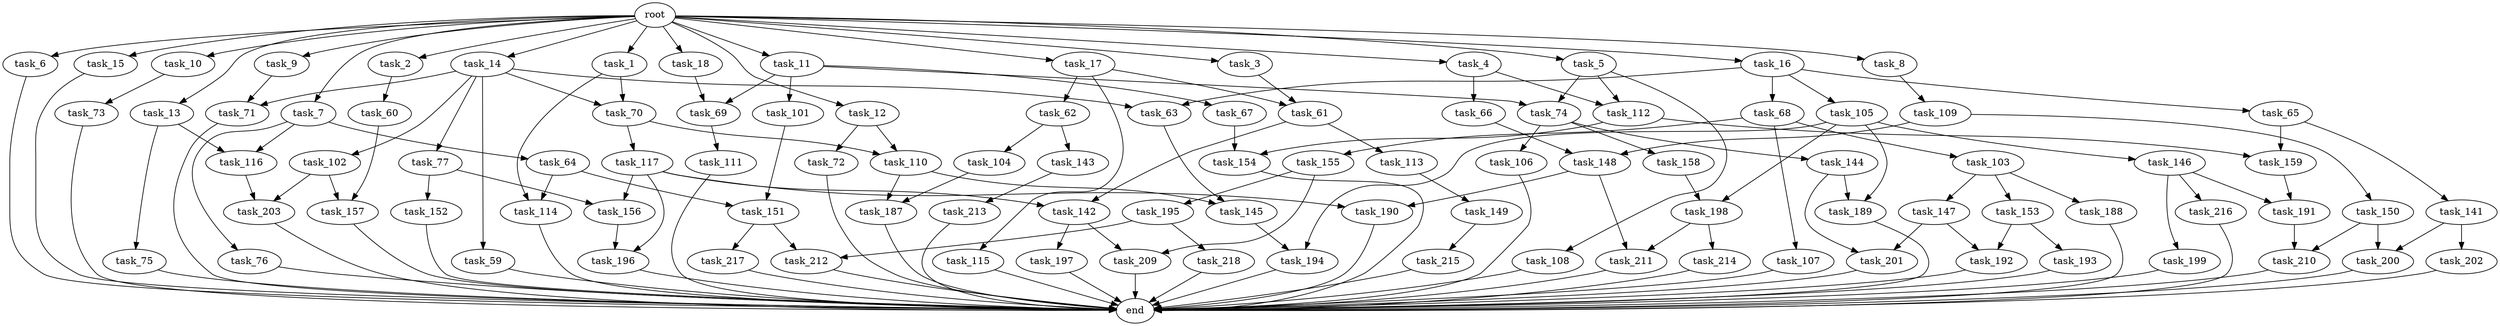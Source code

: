digraph G {
  root [size="0.000000"];
  task_1 [size="2.048000"];
  task_2 [size="2.048000"];
  task_3 [size="2.048000"];
  task_4 [size="2.048000"];
  task_5 [size="2.048000"];
  task_6 [size="2.048000"];
  task_7 [size="2.048000"];
  task_8 [size="2.048000"];
  task_9 [size="2.048000"];
  task_10 [size="2.048000"];
  task_11 [size="2.048000"];
  task_12 [size="2.048000"];
  task_13 [size="2.048000"];
  task_14 [size="2.048000"];
  task_15 [size="2.048000"];
  task_16 [size="2.048000"];
  task_17 [size="2.048000"];
  task_18 [size="2.048000"];
  task_59 [size="429496729.600000"];
  task_60 [size="841813590.016000"];
  task_61 [size="1546188226.560000"];
  task_62 [size="154618822.656000"];
  task_63 [size="1271310319.616000"];
  task_64 [size="274877906.944000"];
  task_65 [size="841813590.016000"];
  task_66 [size="274877906.944000"];
  task_67 [size="1391569403.904000"];
  task_68 [size="841813590.016000"];
  task_69 [size="1666447310.848000"];
  task_70 [size="498216206.336000"];
  task_71 [size="2147483648.000000"];
  task_72 [size="68719476.736000"];
  task_73 [size="429496729.600000"];
  task_74 [size="2010044694.528000"];
  task_75 [size="68719476.736000"];
  task_76 [size="274877906.944000"];
  task_77 [size="429496729.600000"];
  task_101 [size="1391569403.904000"];
  task_102 [size="429496729.600000"];
  task_103 [size="1391569403.904000"];
  task_104 [size="618475290.624000"];
  task_105 [size="841813590.016000"];
  task_106 [size="1099511627.776000"];
  task_107 [size="1391569403.904000"];
  task_108 [size="618475290.624000"];
  task_109 [size="1099511627.776000"];
  task_110 [size="1786706395.136000"];
  task_111 [size="154618822.656000"];
  task_112 [size="893353197.568000"];
  task_113 [size="429496729.600000"];
  task_114 [size="137438953.472000"];
  task_115 [size="154618822.656000"];
  task_116 [size="343597383.680000"];
  task_117 [size="1717986918.400000"];
  task_141 [size="154618822.656000"];
  task_142 [size="2147483648.000000"];
  task_143 [size="618475290.624000"];
  task_144 [size="1099511627.776000"];
  task_145 [size="1460288880.640000"];
  task_146 [size="1099511627.776000"];
  task_147 [size="429496729.600000"];
  task_148 [size="1992864825.344000"];
  task_149 [size="1717986918.400000"];
  task_150 [size="274877906.944000"];
  task_151 [size="223338299.392000"];
  task_152 [size="429496729.600000"];
  task_153 [size="429496729.600000"];
  task_154 [size="1992864825.344000"];
  task_155 [size="1391569403.904000"];
  task_156 [size="2147483648.000000"];
  task_157 [size="2010044694.528000"];
  task_158 [size="1099511627.776000"];
  task_159 [size="1872605741.056000"];
  task_187 [size="996432412.672000"];
  task_188 [size="429496729.600000"];
  task_189 [size="2199023255.552000"];
  task_190 [size="2336462209.024000"];
  task_191 [size="1546188226.560000"];
  task_192 [size="1529008357.376000"];
  task_193 [size="429496729.600000"];
  task_194 [size="1941325217.792000"];
  task_195 [size="154618822.656000"];
  task_196 [size="2559800508.416000"];
  task_197 [size="68719476.736000"];
  task_198 [size="1717986918.400000"];
  task_199 [size="154618822.656000"];
  task_200 [size="343597383.680000"];
  task_201 [size="2199023255.552000"];
  task_202 [size="274877906.944000"];
  task_203 [size="1236950581.248000"];
  task_209 [size="223338299.392000"];
  task_210 [size="1460288880.640000"];
  task_211 [size="2336462209.024000"];
  task_212 [size="1047972020.224000"];
  task_213 [size="154618822.656000"];
  task_214 [size="1717986918.400000"];
  task_215 [size="1717986918.400000"];
  task_216 [size="154618822.656000"];
  task_217 [size="618475290.624000"];
  task_218 [size="429496729.600000"];
  end [size="0.000000"];

  root -> task_1 [size="1.000000"];
  root -> task_2 [size="1.000000"];
  root -> task_3 [size="1.000000"];
  root -> task_4 [size="1.000000"];
  root -> task_5 [size="1.000000"];
  root -> task_6 [size="1.000000"];
  root -> task_7 [size="1.000000"];
  root -> task_8 [size="1.000000"];
  root -> task_9 [size="1.000000"];
  root -> task_10 [size="1.000000"];
  root -> task_11 [size="1.000000"];
  root -> task_12 [size="1.000000"];
  root -> task_13 [size="1.000000"];
  root -> task_14 [size="1.000000"];
  root -> task_15 [size="1.000000"];
  root -> task_16 [size="1.000000"];
  root -> task_17 [size="1.000000"];
  root -> task_18 [size="1.000000"];
  task_1 -> task_70 [size="33554432.000000"];
  task_1 -> task_114 [size="33554432.000000"];
  task_2 -> task_60 [size="411041792.000000"];
  task_3 -> task_61 [size="679477248.000000"];
  task_4 -> task_66 [size="134217728.000000"];
  task_4 -> task_112 [size="134217728.000000"];
  task_5 -> task_74 [size="301989888.000000"];
  task_5 -> task_108 [size="301989888.000000"];
  task_5 -> task_112 [size="301989888.000000"];
  task_6 -> end [size="1.000000"];
  task_7 -> task_64 [size="134217728.000000"];
  task_7 -> task_76 [size="134217728.000000"];
  task_7 -> task_116 [size="134217728.000000"];
  task_8 -> task_109 [size="536870912.000000"];
  task_9 -> task_71 [size="838860800.000000"];
  task_10 -> task_73 [size="209715200.000000"];
  task_11 -> task_67 [size="679477248.000000"];
  task_11 -> task_69 [size="679477248.000000"];
  task_11 -> task_74 [size="679477248.000000"];
  task_11 -> task_101 [size="679477248.000000"];
  task_12 -> task_72 [size="33554432.000000"];
  task_12 -> task_110 [size="33554432.000000"];
  task_13 -> task_75 [size="33554432.000000"];
  task_13 -> task_116 [size="33554432.000000"];
  task_14 -> task_59 [size="209715200.000000"];
  task_14 -> task_63 [size="209715200.000000"];
  task_14 -> task_70 [size="209715200.000000"];
  task_14 -> task_71 [size="209715200.000000"];
  task_14 -> task_77 [size="209715200.000000"];
  task_14 -> task_102 [size="209715200.000000"];
  task_15 -> end [size="1.000000"];
  task_16 -> task_63 [size="411041792.000000"];
  task_16 -> task_65 [size="411041792.000000"];
  task_16 -> task_68 [size="411041792.000000"];
  task_16 -> task_105 [size="411041792.000000"];
  task_17 -> task_61 [size="75497472.000000"];
  task_17 -> task_62 [size="75497472.000000"];
  task_17 -> task_115 [size="75497472.000000"];
  task_18 -> task_69 [size="134217728.000000"];
  task_59 -> end [size="1.000000"];
  task_60 -> task_157 [size="679477248.000000"];
  task_61 -> task_113 [size="209715200.000000"];
  task_61 -> task_142 [size="209715200.000000"];
  task_62 -> task_104 [size="301989888.000000"];
  task_62 -> task_143 [size="301989888.000000"];
  task_63 -> task_145 [size="301989888.000000"];
  task_64 -> task_114 [size="33554432.000000"];
  task_64 -> task_151 [size="33554432.000000"];
  task_65 -> task_141 [size="75497472.000000"];
  task_65 -> task_159 [size="75497472.000000"];
  task_66 -> task_148 [size="838860800.000000"];
  task_67 -> task_154 [size="134217728.000000"];
  task_68 -> task_103 [size="679477248.000000"];
  task_68 -> task_107 [size="679477248.000000"];
  task_68 -> task_155 [size="679477248.000000"];
  task_69 -> task_111 [size="75497472.000000"];
  task_70 -> task_110 [size="838860800.000000"];
  task_70 -> task_117 [size="838860800.000000"];
  task_71 -> end [size="1.000000"];
  task_72 -> end [size="1.000000"];
  task_73 -> end [size="1.000000"];
  task_74 -> task_106 [size="536870912.000000"];
  task_74 -> task_144 [size="536870912.000000"];
  task_74 -> task_158 [size="536870912.000000"];
  task_75 -> end [size="1.000000"];
  task_76 -> end [size="1.000000"];
  task_77 -> task_152 [size="209715200.000000"];
  task_77 -> task_156 [size="209715200.000000"];
  task_101 -> task_151 [size="75497472.000000"];
  task_102 -> task_157 [size="301989888.000000"];
  task_102 -> task_203 [size="301989888.000000"];
  task_103 -> task_147 [size="209715200.000000"];
  task_103 -> task_153 [size="209715200.000000"];
  task_103 -> task_188 [size="209715200.000000"];
  task_104 -> task_187 [size="75497472.000000"];
  task_105 -> task_146 [size="536870912.000000"];
  task_105 -> task_189 [size="536870912.000000"];
  task_105 -> task_194 [size="536870912.000000"];
  task_105 -> task_198 [size="536870912.000000"];
  task_106 -> end [size="1.000000"];
  task_107 -> end [size="1.000000"];
  task_108 -> end [size="1.000000"];
  task_109 -> task_148 [size="134217728.000000"];
  task_109 -> task_150 [size="134217728.000000"];
  task_110 -> task_145 [size="411041792.000000"];
  task_110 -> task_187 [size="411041792.000000"];
  task_111 -> end [size="1.000000"];
  task_112 -> task_154 [size="838860800.000000"];
  task_112 -> task_159 [size="838860800.000000"];
  task_113 -> task_149 [size="838860800.000000"];
  task_114 -> end [size="1.000000"];
  task_115 -> end [size="1.000000"];
  task_116 -> task_203 [size="301989888.000000"];
  task_117 -> task_142 [size="838860800.000000"];
  task_117 -> task_156 [size="838860800.000000"];
  task_117 -> task_190 [size="838860800.000000"];
  task_117 -> task_196 [size="838860800.000000"];
  task_141 -> task_200 [size="134217728.000000"];
  task_141 -> task_202 [size="134217728.000000"];
  task_142 -> task_197 [size="33554432.000000"];
  task_142 -> task_209 [size="33554432.000000"];
  task_143 -> task_213 [size="75497472.000000"];
  task_144 -> task_189 [size="536870912.000000"];
  task_144 -> task_201 [size="536870912.000000"];
  task_145 -> task_194 [size="411041792.000000"];
  task_146 -> task_191 [size="75497472.000000"];
  task_146 -> task_199 [size="75497472.000000"];
  task_146 -> task_216 [size="75497472.000000"];
  task_147 -> task_192 [size="536870912.000000"];
  task_147 -> task_201 [size="536870912.000000"];
  task_148 -> task_190 [size="301989888.000000"];
  task_148 -> task_211 [size="301989888.000000"];
  task_149 -> task_215 [size="838860800.000000"];
  task_150 -> task_200 [size="33554432.000000"];
  task_150 -> task_210 [size="33554432.000000"];
  task_151 -> task_212 [size="301989888.000000"];
  task_151 -> task_217 [size="301989888.000000"];
  task_152 -> end [size="1.000000"];
  task_153 -> task_192 [size="209715200.000000"];
  task_153 -> task_193 [size="209715200.000000"];
  task_154 -> end [size="1.000000"];
  task_155 -> task_195 [size="75497472.000000"];
  task_155 -> task_209 [size="75497472.000000"];
  task_156 -> task_196 [size="411041792.000000"];
  task_157 -> end [size="1.000000"];
  task_158 -> task_198 [size="301989888.000000"];
  task_159 -> task_191 [size="679477248.000000"];
  task_187 -> end [size="1.000000"];
  task_188 -> end [size="1.000000"];
  task_189 -> end [size="1.000000"];
  task_190 -> end [size="1.000000"];
  task_191 -> task_210 [size="679477248.000000"];
  task_192 -> end [size="1.000000"];
  task_193 -> end [size="1.000000"];
  task_194 -> end [size="1.000000"];
  task_195 -> task_212 [size="209715200.000000"];
  task_195 -> task_218 [size="209715200.000000"];
  task_196 -> end [size="1.000000"];
  task_197 -> end [size="1.000000"];
  task_198 -> task_211 [size="838860800.000000"];
  task_198 -> task_214 [size="838860800.000000"];
  task_199 -> end [size="1.000000"];
  task_200 -> end [size="1.000000"];
  task_201 -> end [size="1.000000"];
  task_202 -> end [size="1.000000"];
  task_203 -> end [size="1.000000"];
  task_209 -> end [size="1.000000"];
  task_210 -> end [size="1.000000"];
  task_211 -> end [size="1.000000"];
  task_212 -> end [size="1.000000"];
  task_213 -> end [size="1.000000"];
  task_214 -> end [size="1.000000"];
  task_215 -> end [size="1.000000"];
  task_216 -> end [size="1.000000"];
  task_217 -> end [size="1.000000"];
  task_218 -> end [size="1.000000"];
}
